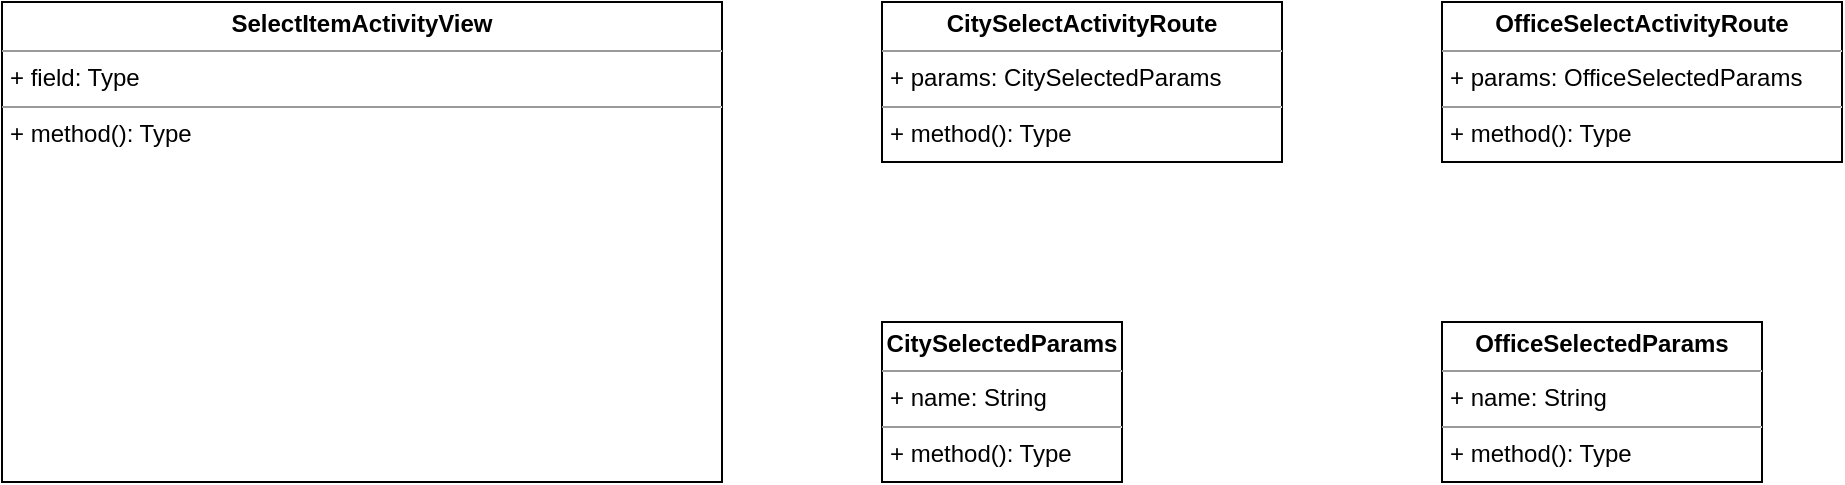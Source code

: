 <mxfile version="17.2.6" type="github">
  <diagram id="UHKBRwJ6IzA9Z35Ti2zY" name="Page-1">
    <mxGraphModel dx="860" dy="582" grid="1" gridSize="10" guides="1" tooltips="1" connect="1" arrows="1" fold="1" page="1" pageScale="1" pageWidth="827" pageHeight="1169" math="0" shadow="0">
      <root>
        <mxCell id="0" />
        <mxCell id="1" parent="0" />
        <mxCell id="gqCtkMJ9_VWCPXgvb4sY-1" value="&lt;p style=&quot;margin: 0px ; margin-top: 4px ; text-align: center&quot;&gt;&lt;b&gt;SelectItemActivityView&lt;/b&gt;&lt;/p&gt;&lt;hr size=&quot;1&quot;&gt;&lt;p style=&quot;margin: 0px ; margin-left: 4px&quot;&gt;+ field: Type&lt;/p&gt;&lt;hr size=&quot;1&quot;&gt;&lt;p style=&quot;margin: 0px ; margin-left: 4px&quot;&gt;+ method(): Type&lt;/p&gt;" style="verticalAlign=top;align=left;overflow=fill;fontSize=12;fontFamily=Helvetica;html=1;" parent="1" vertex="1">
          <mxGeometry x="80" y="80" width="360" height="240" as="geometry" />
        </mxCell>
        <mxCell id="gqCtkMJ9_VWCPXgvb4sY-2" value="&lt;p style=&quot;margin: 0px ; margin-top: 4px ; text-align: center&quot;&gt;&lt;b&gt;CitySelectActivityRoute&lt;/b&gt;&lt;/p&gt;&lt;hr size=&quot;1&quot;&gt;&lt;p style=&quot;margin: 0px ; margin-left: 4px&quot;&gt;+ params: CitySelectedParams&lt;br&gt;&lt;/p&gt;&lt;hr size=&quot;1&quot;&gt;&lt;p style=&quot;margin: 0px ; margin-left: 4px&quot;&gt;+ method(): Type&lt;/p&gt;" style="verticalAlign=top;align=left;overflow=fill;fontSize=12;fontFamily=Helvetica;html=1;" parent="1" vertex="1">
          <mxGeometry x="520" y="80" width="200" height="80" as="geometry" />
        </mxCell>
        <mxCell id="gqCtkMJ9_VWCPXgvb4sY-3" value="&lt;p style=&quot;margin: 0px ; margin-top: 4px ; text-align: center&quot;&gt;&lt;b&gt;CitySelectedParams&lt;/b&gt;&lt;br&gt;&lt;/p&gt;&lt;hr size=&quot;1&quot;&gt;&lt;p style=&quot;margin: 0px ; margin-left: 4px&quot;&gt;+ name: String&lt;/p&gt;&lt;hr size=&quot;1&quot;&gt;&lt;p style=&quot;margin: 0px ; margin-left: 4px&quot;&gt;+ method(): Type&lt;/p&gt;" style="verticalAlign=top;align=left;overflow=fill;fontSize=12;fontFamily=Helvetica;html=1;" parent="1" vertex="1">
          <mxGeometry x="520" y="240" width="120" height="80" as="geometry" />
        </mxCell>
        <mxCell id="gqCtkMJ9_VWCPXgvb4sY-4" value="&lt;p style=&quot;margin: 0px ; margin-top: 4px ; text-align: center&quot;&gt;&lt;b&gt;OfficeSelectActivityRoute&lt;/b&gt;&lt;/p&gt;&lt;hr size=&quot;1&quot;&gt;&lt;p style=&quot;margin: 0px ; margin-left: 4px&quot;&gt;+ params: OfficeSelectedParams&lt;br&gt;&lt;/p&gt;&lt;hr size=&quot;1&quot;&gt;&lt;p style=&quot;margin: 0px ; margin-left: 4px&quot;&gt;+ method(): Type&lt;/p&gt;" style="verticalAlign=top;align=left;overflow=fill;fontSize=12;fontFamily=Helvetica;html=1;" parent="1" vertex="1">
          <mxGeometry x="800" y="80" width="200" height="80" as="geometry" />
        </mxCell>
        <mxCell id="MzgWbwuip4LNhGYY2kpl-1" value="&lt;p style=&quot;margin: 0px ; margin-top: 4px ; text-align: center&quot;&gt;&lt;b&gt;OfficeSelectedParams&lt;/b&gt;&lt;br&gt;&lt;/p&gt;&lt;hr size=&quot;1&quot;&gt;&lt;p style=&quot;margin: 0px ; margin-left: 4px&quot;&gt;+ name: String&lt;/p&gt;&lt;hr size=&quot;1&quot;&gt;&lt;p style=&quot;margin: 0px ; margin-left: 4px&quot;&gt;+ method(): Type&lt;/p&gt;" style="verticalAlign=top;align=left;overflow=fill;fontSize=12;fontFamily=Helvetica;html=1;" vertex="1" parent="1">
          <mxGeometry x="800" y="240" width="160" height="80" as="geometry" />
        </mxCell>
      </root>
    </mxGraphModel>
  </diagram>
</mxfile>
